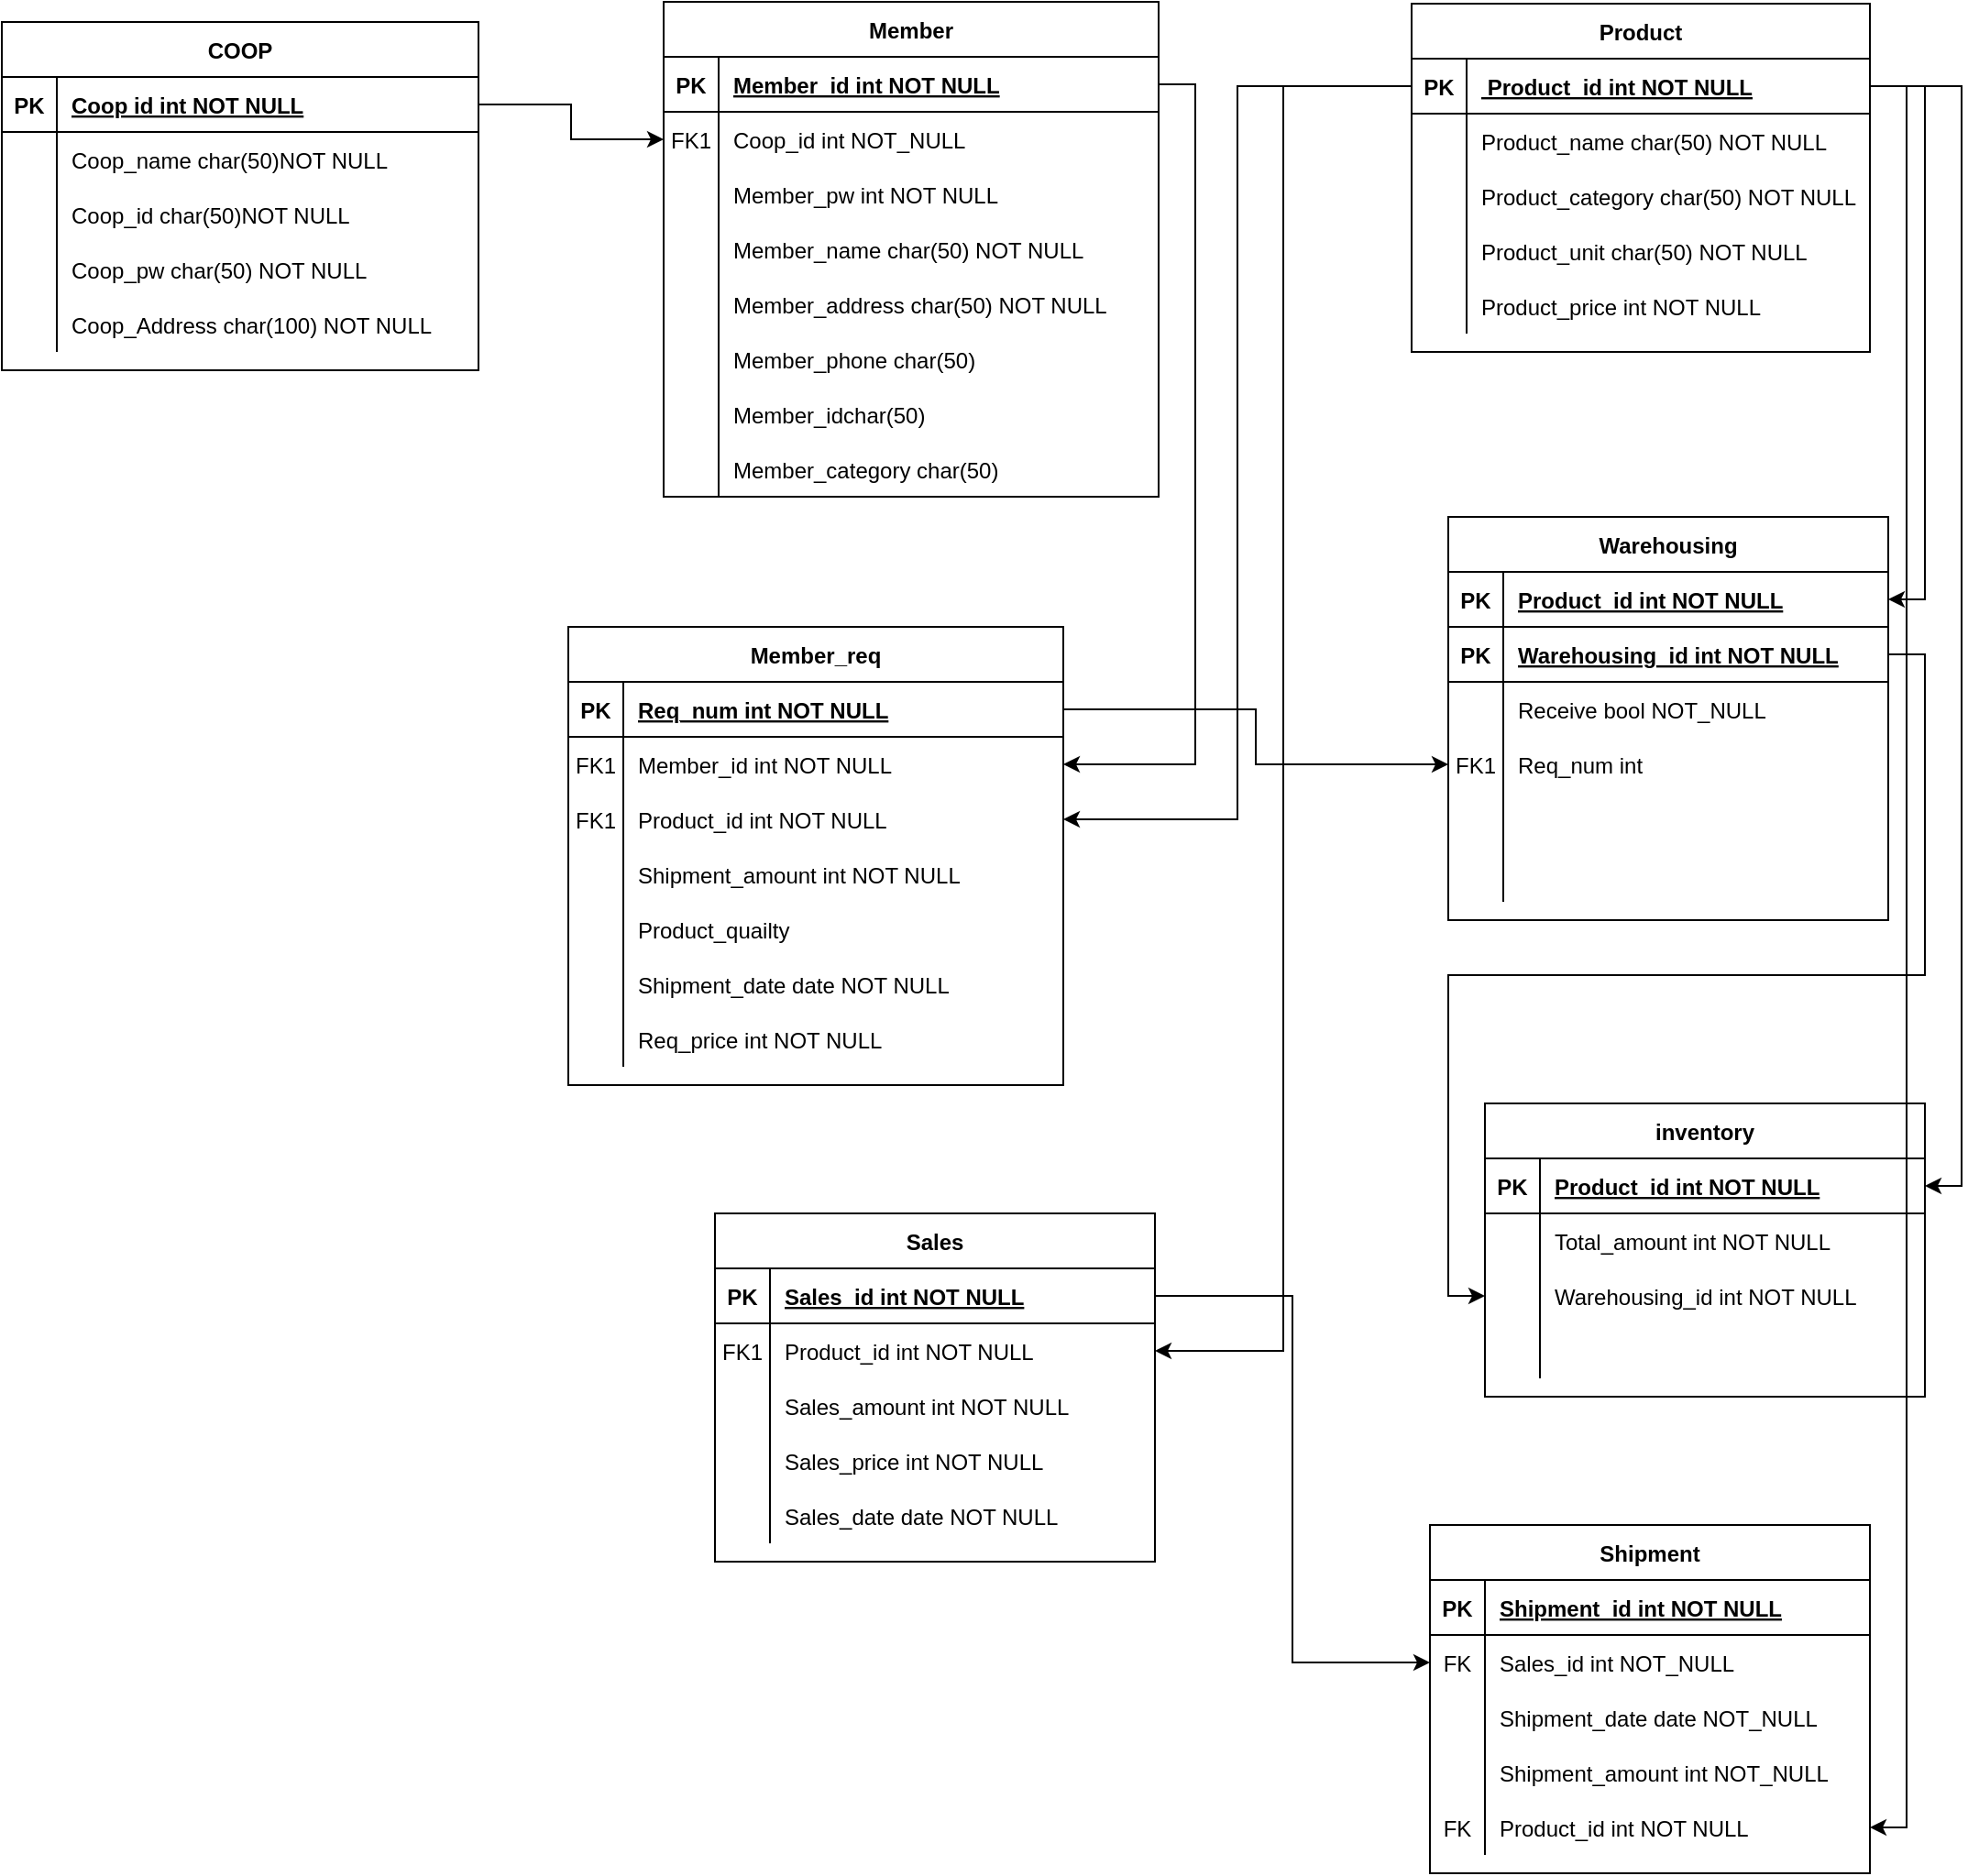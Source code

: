 <mxfile version="20.3.0" type="device"><diagram id="R2lEEEUBdFMjLlhIrx00" name="Page-1"><mxGraphModel dx="1421" dy="865" grid="1" gridSize="10" guides="1" tooltips="1" connect="1" arrows="1" fold="1" page="1" pageScale="1" pageWidth="850" pageHeight="1100" math="0" shadow="0" extFonts="Permanent Marker^https://fonts.googleapis.com/css?family=Permanent+Marker"><root><mxCell id="0"/><mxCell id="1" parent="0"/><mxCell id="HVKT2a--GpugZ_XZdAyl-28" value="COOP" style="shape=table;startSize=30;container=1;collapsible=1;childLayout=tableLayout;fixedRows=1;rowLines=0;fontStyle=1;align=center;resizeLast=1;" parent="1" vertex="1"><mxGeometry x="91" y="30" width="260" height="190" as="geometry"/></mxCell><mxCell id="HVKT2a--GpugZ_XZdAyl-29" value="" style="shape=tableRow;horizontal=0;startSize=0;swimlaneHead=0;swimlaneBody=0;fillColor=none;collapsible=0;dropTarget=0;points=[[0,0.5],[1,0.5]];portConstraint=eastwest;top=0;left=0;right=0;bottom=1;" parent="HVKT2a--GpugZ_XZdAyl-28" vertex="1"><mxGeometry y="30" width="260" height="30" as="geometry"/></mxCell><mxCell id="HVKT2a--GpugZ_XZdAyl-30" value="PK" style="shape=partialRectangle;connectable=0;fillColor=none;top=0;left=0;bottom=0;right=0;fontStyle=1;overflow=hidden;" parent="HVKT2a--GpugZ_XZdAyl-29" vertex="1"><mxGeometry width="30" height="30" as="geometry"><mxRectangle width="30" height="30" as="alternateBounds"/></mxGeometry></mxCell><mxCell id="HVKT2a--GpugZ_XZdAyl-31" value="Coop id int NOT NULL" style="shape=partialRectangle;connectable=0;fillColor=none;top=0;left=0;bottom=0;right=0;align=left;spacingLeft=6;fontStyle=5;overflow=hidden;" parent="HVKT2a--GpugZ_XZdAyl-29" vertex="1"><mxGeometry x="30" width="230" height="30" as="geometry"><mxRectangle width="230" height="30" as="alternateBounds"/></mxGeometry></mxCell><mxCell id="HVKT2a--GpugZ_XZdAyl-32" value="" style="shape=tableRow;horizontal=0;startSize=0;swimlaneHead=0;swimlaneBody=0;fillColor=none;collapsible=0;dropTarget=0;points=[[0,0.5],[1,0.5]];portConstraint=eastwest;top=0;left=0;right=0;bottom=0;" parent="HVKT2a--GpugZ_XZdAyl-28" vertex="1"><mxGeometry y="60" width="260" height="30" as="geometry"/></mxCell><mxCell id="HVKT2a--GpugZ_XZdAyl-33" value="" style="shape=partialRectangle;connectable=0;fillColor=none;top=0;left=0;bottom=0;right=0;editable=1;overflow=hidden;" parent="HVKT2a--GpugZ_XZdAyl-32" vertex="1"><mxGeometry width="30" height="30" as="geometry"><mxRectangle width="30" height="30" as="alternateBounds"/></mxGeometry></mxCell><mxCell id="HVKT2a--GpugZ_XZdAyl-34" value="Coop_name char(50)NOT NULL" style="shape=partialRectangle;connectable=0;fillColor=none;top=0;left=0;bottom=0;right=0;align=left;spacingLeft=6;overflow=hidden;" parent="HVKT2a--GpugZ_XZdAyl-32" vertex="1"><mxGeometry x="30" width="230" height="30" as="geometry"><mxRectangle width="230" height="30" as="alternateBounds"/></mxGeometry></mxCell><mxCell id="Pwv_jOhT5lVCDcxsPLeH-71" value="" style="shape=tableRow;horizontal=0;startSize=0;swimlaneHead=0;swimlaneBody=0;fillColor=none;collapsible=0;dropTarget=0;points=[[0,0.5],[1,0.5]];portConstraint=eastwest;top=0;left=0;right=0;bottom=0;" parent="HVKT2a--GpugZ_XZdAyl-28" vertex="1"><mxGeometry y="90" width="260" height="30" as="geometry"/></mxCell><mxCell id="Pwv_jOhT5lVCDcxsPLeH-72" value="    " style="shape=partialRectangle;connectable=0;fillColor=none;top=0;left=0;bottom=0;right=0;editable=1;overflow=hidden;" parent="Pwv_jOhT5lVCDcxsPLeH-71" vertex="1"><mxGeometry width="30" height="30" as="geometry"><mxRectangle width="30" height="30" as="alternateBounds"/></mxGeometry></mxCell><mxCell id="Pwv_jOhT5lVCDcxsPLeH-73" value="Coop_id char(50)NOT NULL" style="shape=partialRectangle;connectable=0;fillColor=none;top=0;left=0;bottom=0;right=0;align=left;spacingLeft=6;overflow=hidden;" parent="Pwv_jOhT5lVCDcxsPLeH-71" vertex="1"><mxGeometry x="30" width="230" height="30" as="geometry"><mxRectangle width="230" height="30" as="alternateBounds"/></mxGeometry></mxCell><mxCell id="Pwv_jOhT5lVCDcxsPLeH-68" value="" style="shape=tableRow;horizontal=0;startSize=0;swimlaneHead=0;swimlaneBody=0;fillColor=none;collapsible=0;dropTarget=0;points=[[0,0.5],[1,0.5]];portConstraint=eastwest;top=0;left=0;right=0;bottom=0;" parent="HVKT2a--GpugZ_XZdAyl-28" vertex="1"><mxGeometry y="120" width="260" height="30" as="geometry"/></mxCell><mxCell id="Pwv_jOhT5lVCDcxsPLeH-69" value="" style="shape=partialRectangle;connectable=0;fillColor=none;top=0;left=0;bottom=0;right=0;editable=1;overflow=hidden;" parent="Pwv_jOhT5lVCDcxsPLeH-68" vertex="1"><mxGeometry width="30" height="30" as="geometry"><mxRectangle width="30" height="30" as="alternateBounds"/></mxGeometry></mxCell><mxCell id="Pwv_jOhT5lVCDcxsPLeH-70" value="Coop_pw char(50) NOT NULL" style="shape=partialRectangle;connectable=0;fillColor=none;top=0;left=0;bottom=0;right=0;align=left;spacingLeft=6;overflow=hidden;" parent="Pwv_jOhT5lVCDcxsPLeH-68" vertex="1"><mxGeometry x="30" width="230" height="30" as="geometry"><mxRectangle width="230" height="30" as="alternateBounds"/></mxGeometry></mxCell><mxCell id="Pwv_jOhT5lVCDcxsPLeH-65" value="" style="shape=tableRow;horizontal=0;startSize=0;swimlaneHead=0;swimlaneBody=0;fillColor=none;collapsible=0;dropTarget=0;points=[[0,0.5],[1,0.5]];portConstraint=eastwest;top=0;left=0;right=0;bottom=0;" parent="HVKT2a--GpugZ_XZdAyl-28" vertex="1"><mxGeometry y="150" width="260" height="30" as="geometry"/></mxCell><mxCell id="Pwv_jOhT5lVCDcxsPLeH-66" value="" style="shape=partialRectangle;connectable=0;fillColor=none;top=0;left=0;bottom=0;right=0;editable=1;overflow=hidden;" parent="Pwv_jOhT5lVCDcxsPLeH-65" vertex="1"><mxGeometry width="30" height="30" as="geometry"><mxRectangle width="30" height="30" as="alternateBounds"/></mxGeometry></mxCell><mxCell id="Pwv_jOhT5lVCDcxsPLeH-67" value="Coop_Address char(100) NOT NULL" style="shape=partialRectangle;connectable=0;fillColor=none;top=0;left=0;bottom=0;right=0;align=left;spacingLeft=6;overflow=hidden;" parent="Pwv_jOhT5lVCDcxsPLeH-65" vertex="1"><mxGeometry x="30" width="230" height="30" as="geometry"><mxRectangle width="230" height="30" as="alternateBounds"/></mxGeometry></mxCell><mxCell id="HVKT2a--GpugZ_XZdAyl-91" value="Member" style="shape=table;startSize=30;container=1;collapsible=1;childLayout=tableLayout;fixedRows=1;rowLines=0;fontStyle=1;align=center;resizeLast=1;" parent="1" vertex="1"><mxGeometry x="452" y="19" width="270" height="270" as="geometry"/></mxCell><mxCell id="HVKT2a--GpugZ_XZdAyl-92" value="" style="shape=tableRow;horizontal=0;startSize=0;swimlaneHead=0;swimlaneBody=0;fillColor=none;collapsible=0;dropTarget=0;points=[[0,0.5],[1,0.5]];portConstraint=eastwest;top=0;left=0;right=0;bottom=1;" parent="HVKT2a--GpugZ_XZdAyl-91" vertex="1"><mxGeometry y="30" width="270" height="30" as="geometry"/></mxCell><mxCell id="HVKT2a--GpugZ_XZdAyl-93" value="PK" style="shape=partialRectangle;connectable=0;fillColor=none;top=0;left=0;bottom=0;right=0;fontStyle=1;overflow=hidden;" parent="HVKT2a--GpugZ_XZdAyl-92" vertex="1"><mxGeometry width="30" height="30" as="geometry"><mxRectangle width="30" height="30" as="alternateBounds"/></mxGeometry></mxCell><mxCell id="HVKT2a--GpugZ_XZdAyl-94" value="Member_id int NOT NULL" style="shape=partialRectangle;connectable=0;fillColor=none;top=0;left=0;bottom=0;right=0;align=left;spacingLeft=6;fontStyle=5;overflow=hidden;" parent="HVKT2a--GpugZ_XZdAyl-92" vertex="1"><mxGeometry x="30" width="240" height="30" as="geometry"><mxRectangle width="240" height="30" as="alternateBounds"/></mxGeometry></mxCell><mxCell id="HVKT2a--GpugZ_XZdAyl-95" value="" style="shape=tableRow;horizontal=0;startSize=0;swimlaneHead=0;swimlaneBody=0;fillColor=none;collapsible=0;dropTarget=0;points=[[0,0.5],[1,0.5]];portConstraint=eastwest;top=0;left=0;right=0;bottom=0;" parent="HVKT2a--GpugZ_XZdAyl-91" vertex="1"><mxGeometry y="60" width="270" height="30" as="geometry"/></mxCell><mxCell id="HVKT2a--GpugZ_XZdAyl-96" value="FK1" style="shape=partialRectangle;connectable=0;fillColor=none;top=0;left=0;bottom=0;right=0;editable=1;overflow=hidden;" parent="HVKT2a--GpugZ_XZdAyl-95" vertex="1"><mxGeometry width="30" height="30" as="geometry"><mxRectangle width="30" height="30" as="alternateBounds"/></mxGeometry></mxCell><mxCell id="HVKT2a--GpugZ_XZdAyl-97" value="Coop_id int NOT_NULL" style="shape=partialRectangle;connectable=0;fillColor=none;top=0;left=0;bottom=0;right=0;align=left;spacingLeft=6;overflow=hidden;" parent="HVKT2a--GpugZ_XZdAyl-95" vertex="1"><mxGeometry x="30" width="240" height="30" as="geometry"><mxRectangle width="240" height="30" as="alternateBounds"/></mxGeometry></mxCell><mxCell id="HVKT2a--GpugZ_XZdAyl-98" value="" style="shape=tableRow;horizontal=0;startSize=0;swimlaneHead=0;swimlaneBody=0;fillColor=none;collapsible=0;dropTarget=0;points=[[0,0.5],[1,0.5]];portConstraint=eastwest;top=0;left=0;right=0;bottom=0;" parent="HVKT2a--GpugZ_XZdAyl-91" vertex="1"><mxGeometry y="90" width="270" height="30" as="geometry"/></mxCell><mxCell id="HVKT2a--GpugZ_XZdAyl-99" value="" style="shape=partialRectangle;connectable=0;fillColor=none;top=0;left=0;bottom=0;right=0;editable=1;overflow=hidden;" parent="HVKT2a--GpugZ_XZdAyl-98" vertex="1"><mxGeometry width="30" height="30" as="geometry"><mxRectangle width="30" height="30" as="alternateBounds"/></mxGeometry></mxCell><mxCell id="HVKT2a--GpugZ_XZdAyl-100" value="Member_pw int NOT NULL" style="shape=partialRectangle;connectable=0;fillColor=none;top=0;left=0;bottom=0;right=0;align=left;spacingLeft=6;overflow=hidden;" parent="HVKT2a--GpugZ_XZdAyl-98" vertex="1"><mxGeometry x="30" width="240" height="30" as="geometry"><mxRectangle width="240" height="30" as="alternateBounds"/></mxGeometry></mxCell><mxCell id="HVKT2a--GpugZ_XZdAyl-101" value="" style="shape=tableRow;horizontal=0;startSize=0;swimlaneHead=0;swimlaneBody=0;fillColor=none;collapsible=0;dropTarget=0;points=[[0,0.5],[1,0.5]];portConstraint=eastwest;top=0;left=0;right=0;bottom=0;" parent="HVKT2a--GpugZ_XZdAyl-91" vertex="1"><mxGeometry y="120" width="270" height="30" as="geometry"/></mxCell><mxCell id="HVKT2a--GpugZ_XZdAyl-102" value="" style="shape=partialRectangle;connectable=0;fillColor=none;top=0;left=0;bottom=0;right=0;editable=1;overflow=hidden;" parent="HVKT2a--GpugZ_XZdAyl-101" vertex="1"><mxGeometry width="30" height="30" as="geometry"><mxRectangle width="30" height="30" as="alternateBounds"/></mxGeometry></mxCell><mxCell id="HVKT2a--GpugZ_XZdAyl-103" value="Member_name char(50) NOT NULL" style="shape=partialRectangle;connectable=0;fillColor=none;top=0;left=0;bottom=0;right=0;align=left;spacingLeft=6;overflow=hidden;" parent="HVKT2a--GpugZ_XZdAyl-101" vertex="1"><mxGeometry x="30" width="240" height="30" as="geometry"><mxRectangle width="240" height="30" as="alternateBounds"/></mxGeometry></mxCell><mxCell id="vwt5dpVAM3DhuRamdAih-31" value="" style="shape=tableRow;horizontal=0;startSize=0;swimlaneHead=0;swimlaneBody=0;fillColor=none;collapsible=0;dropTarget=0;points=[[0,0.5],[1,0.5]];portConstraint=eastwest;top=0;left=0;right=0;bottom=0;" parent="HVKT2a--GpugZ_XZdAyl-91" vertex="1"><mxGeometry y="150" width="270" height="30" as="geometry"/></mxCell><mxCell id="vwt5dpVAM3DhuRamdAih-32" value="" style="shape=partialRectangle;connectable=0;fillColor=none;top=0;left=0;bottom=0;right=0;editable=1;overflow=hidden;" parent="vwt5dpVAM3DhuRamdAih-31" vertex="1"><mxGeometry width="30" height="30" as="geometry"><mxRectangle width="30" height="30" as="alternateBounds"/></mxGeometry></mxCell><mxCell id="vwt5dpVAM3DhuRamdAih-33" value="Member_address char(50) NOT NULL" style="shape=partialRectangle;connectable=0;fillColor=none;top=0;left=0;bottom=0;right=0;align=left;spacingLeft=6;overflow=hidden;" parent="vwt5dpVAM3DhuRamdAih-31" vertex="1"><mxGeometry x="30" width="240" height="30" as="geometry"><mxRectangle width="240" height="30" as="alternateBounds"/></mxGeometry></mxCell><mxCell id="vwt5dpVAM3DhuRamdAih-34" value="" style="shape=tableRow;horizontal=0;startSize=0;swimlaneHead=0;swimlaneBody=0;fillColor=none;collapsible=0;dropTarget=0;points=[[0,0.5],[1,0.5]];portConstraint=eastwest;top=0;left=0;right=0;bottom=0;" parent="HVKT2a--GpugZ_XZdAyl-91" vertex="1"><mxGeometry y="180" width="270" height="30" as="geometry"/></mxCell><mxCell id="vwt5dpVAM3DhuRamdAih-35" value="" style="shape=partialRectangle;connectable=0;fillColor=none;top=0;left=0;bottom=0;right=0;editable=1;overflow=hidden;" parent="vwt5dpVAM3DhuRamdAih-34" vertex="1"><mxGeometry width="30" height="30" as="geometry"><mxRectangle width="30" height="30" as="alternateBounds"/></mxGeometry></mxCell><mxCell id="vwt5dpVAM3DhuRamdAih-36" value="Member_phone char(50)" style="shape=partialRectangle;connectable=0;fillColor=none;top=0;left=0;bottom=0;right=0;align=left;spacingLeft=6;overflow=hidden;" parent="vwt5dpVAM3DhuRamdAih-34" vertex="1"><mxGeometry x="30" width="240" height="30" as="geometry"><mxRectangle width="240" height="30" as="alternateBounds"/></mxGeometry></mxCell><mxCell id="w39iuDlcrgNnQa7uuI0I-2" value="" style="shape=tableRow;horizontal=0;startSize=0;swimlaneHead=0;swimlaneBody=0;fillColor=none;collapsible=0;dropTarget=0;points=[[0,0.5],[1,0.5]];portConstraint=eastwest;top=0;left=0;right=0;bottom=0;" parent="HVKT2a--GpugZ_XZdAyl-91" vertex="1"><mxGeometry y="210" width="270" height="30" as="geometry"/></mxCell><mxCell id="w39iuDlcrgNnQa7uuI0I-3" value="" style="shape=partialRectangle;connectable=0;fillColor=none;top=0;left=0;bottom=0;right=0;editable=1;overflow=hidden;" parent="w39iuDlcrgNnQa7uuI0I-2" vertex="1"><mxGeometry width="30" height="30" as="geometry"><mxRectangle width="30" height="30" as="alternateBounds"/></mxGeometry></mxCell><mxCell id="w39iuDlcrgNnQa7uuI0I-4" value="Member_idchar(50)" style="shape=partialRectangle;connectable=0;fillColor=none;top=0;left=0;bottom=0;right=0;align=left;spacingLeft=6;overflow=hidden;" parent="w39iuDlcrgNnQa7uuI0I-2" vertex="1"><mxGeometry x="30" width="240" height="30" as="geometry"><mxRectangle width="240" height="30" as="alternateBounds"/></mxGeometry></mxCell><mxCell id="w39iuDlcrgNnQa7uuI0I-12" value="" style="shape=tableRow;horizontal=0;startSize=0;swimlaneHead=0;swimlaneBody=0;fillColor=none;collapsible=0;dropTarget=0;points=[[0,0.5],[1,0.5]];portConstraint=eastwest;top=0;left=0;right=0;bottom=0;" parent="HVKT2a--GpugZ_XZdAyl-91" vertex="1"><mxGeometry y="240" width="270" height="30" as="geometry"/></mxCell><mxCell id="w39iuDlcrgNnQa7uuI0I-13" value="" style="shape=partialRectangle;connectable=0;fillColor=none;top=0;left=0;bottom=0;right=0;editable=1;overflow=hidden;" parent="w39iuDlcrgNnQa7uuI0I-12" vertex="1"><mxGeometry width="30" height="30" as="geometry"><mxRectangle width="30" height="30" as="alternateBounds"/></mxGeometry></mxCell><mxCell id="w39iuDlcrgNnQa7uuI0I-14" value="Member_category char(50)" style="shape=partialRectangle;connectable=0;fillColor=none;top=0;left=0;bottom=0;right=0;align=left;spacingLeft=6;overflow=hidden;" parent="w39iuDlcrgNnQa7uuI0I-12" vertex="1"><mxGeometry x="30" width="240" height="30" as="geometry"><mxRectangle width="240" height="30" as="alternateBounds"/></mxGeometry></mxCell><mxCell id="HVKT2a--GpugZ_XZdAyl-109" value="Warehousing" style="shape=table;startSize=30;container=1;collapsible=1;childLayout=tableLayout;fixedRows=1;rowLines=0;fontStyle=1;align=center;resizeLast=1;" parent="1" vertex="1"><mxGeometry x="880" y="300" width="240" height="220" as="geometry"/></mxCell><mxCell id="F9XSYIiLaxOhCesqypdL-22" value="" style="shape=tableRow;horizontal=0;startSize=0;swimlaneHead=0;swimlaneBody=0;fillColor=none;collapsible=0;dropTarget=0;points=[[0,0.5],[1,0.5]];portConstraint=eastwest;top=0;left=0;right=0;bottom=1;" parent="HVKT2a--GpugZ_XZdAyl-109" vertex="1"><mxGeometry y="30" width="240" height="30" as="geometry"/></mxCell><mxCell id="F9XSYIiLaxOhCesqypdL-23" value="PK" style="shape=partialRectangle;connectable=0;fillColor=none;top=0;left=0;bottom=0;right=0;fontStyle=1;overflow=hidden;" parent="F9XSYIiLaxOhCesqypdL-22" vertex="1"><mxGeometry width="30" height="30" as="geometry"><mxRectangle width="30" height="30" as="alternateBounds"/></mxGeometry></mxCell><mxCell id="F9XSYIiLaxOhCesqypdL-24" value="Product_id int NOT NULL" style="shape=partialRectangle;connectable=0;fillColor=none;top=0;left=0;bottom=0;right=0;align=left;spacingLeft=6;fontStyle=5;overflow=hidden;" parent="F9XSYIiLaxOhCesqypdL-22" vertex="1"><mxGeometry x="30" width="210" height="30" as="geometry"><mxRectangle width="210" height="30" as="alternateBounds"/></mxGeometry></mxCell><mxCell id="HVKT2a--GpugZ_XZdAyl-110" value="" style="shape=tableRow;horizontal=0;startSize=0;swimlaneHead=0;swimlaneBody=0;fillColor=none;collapsible=0;dropTarget=0;points=[[0,0.5],[1,0.5]];portConstraint=eastwest;top=0;left=0;right=0;bottom=1;" parent="HVKT2a--GpugZ_XZdAyl-109" vertex="1"><mxGeometry y="60" width="240" height="30" as="geometry"/></mxCell><mxCell id="HVKT2a--GpugZ_XZdAyl-111" value="PK" style="shape=partialRectangle;connectable=0;fillColor=none;top=0;left=0;bottom=0;right=0;fontStyle=1;overflow=hidden;" parent="HVKT2a--GpugZ_XZdAyl-110" vertex="1"><mxGeometry width="30" height="30" as="geometry"><mxRectangle width="30" height="30" as="alternateBounds"/></mxGeometry></mxCell><mxCell id="HVKT2a--GpugZ_XZdAyl-112" value="Warehousing_id int NOT NULL" style="shape=partialRectangle;connectable=0;fillColor=none;top=0;left=0;bottom=0;right=0;align=left;spacingLeft=6;fontStyle=5;overflow=hidden;" parent="HVKT2a--GpugZ_XZdAyl-110" vertex="1"><mxGeometry x="30" width="210" height="30" as="geometry"><mxRectangle width="210" height="30" as="alternateBounds"/></mxGeometry></mxCell><mxCell id="HVKT2a--GpugZ_XZdAyl-116" value="" style="shape=tableRow;horizontal=0;startSize=0;swimlaneHead=0;swimlaneBody=0;fillColor=none;collapsible=0;dropTarget=0;points=[[0,0.5],[1,0.5]];portConstraint=eastwest;top=0;left=0;right=0;bottom=0;" parent="HVKT2a--GpugZ_XZdAyl-109" vertex="1"><mxGeometry y="90" width="240" height="30" as="geometry"/></mxCell><mxCell id="HVKT2a--GpugZ_XZdAyl-117" value="" style="shape=partialRectangle;connectable=0;fillColor=none;top=0;left=0;bottom=0;right=0;editable=1;overflow=hidden;" parent="HVKT2a--GpugZ_XZdAyl-116" vertex="1"><mxGeometry width="30" height="30" as="geometry"><mxRectangle width="30" height="30" as="alternateBounds"/></mxGeometry></mxCell><mxCell id="HVKT2a--GpugZ_XZdAyl-118" value="Receive bool NOT_NULL" style="shape=partialRectangle;connectable=0;fillColor=none;top=0;left=0;bottom=0;right=0;align=left;spacingLeft=6;overflow=hidden;" parent="HVKT2a--GpugZ_XZdAyl-116" vertex="1"><mxGeometry x="30" width="210" height="30" as="geometry"><mxRectangle width="210" height="30" as="alternateBounds"/></mxGeometry></mxCell><mxCell id="HVKT2a--GpugZ_XZdAyl-141" value="" style="shape=tableRow;horizontal=0;startSize=0;swimlaneHead=0;swimlaneBody=0;fillColor=none;collapsible=0;dropTarget=0;points=[[0,0.5],[1,0.5]];portConstraint=eastwest;top=0;left=0;right=0;bottom=0;" parent="HVKT2a--GpugZ_XZdAyl-109" vertex="1"><mxGeometry y="120" width="240" height="30" as="geometry"/></mxCell><mxCell id="HVKT2a--GpugZ_XZdAyl-142" value="FK1" style="shape=partialRectangle;connectable=0;fillColor=none;top=0;left=0;bottom=0;right=0;editable=1;overflow=hidden;" parent="HVKT2a--GpugZ_XZdAyl-141" vertex="1"><mxGeometry width="30" height="30" as="geometry"><mxRectangle width="30" height="30" as="alternateBounds"/></mxGeometry></mxCell><mxCell id="HVKT2a--GpugZ_XZdAyl-143" value="Req_num int" style="shape=partialRectangle;connectable=0;fillColor=none;top=0;left=0;bottom=0;right=0;align=left;spacingLeft=6;overflow=hidden;" parent="HVKT2a--GpugZ_XZdAyl-141" vertex="1"><mxGeometry x="30" width="210" height="30" as="geometry"><mxRectangle width="210" height="30" as="alternateBounds"/></mxGeometry></mxCell><mxCell id="vwt5dpVAM3DhuRamdAih-3" value="" style="shape=tableRow;horizontal=0;startSize=0;swimlaneHead=0;swimlaneBody=0;fillColor=none;collapsible=0;dropTarget=0;points=[[0,0.5],[1,0.5]];portConstraint=eastwest;top=0;left=0;right=0;bottom=0;" parent="HVKT2a--GpugZ_XZdAyl-109" vertex="1"><mxGeometry y="150" width="240" height="30" as="geometry"/></mxCell><mxCell id="vwt5dpVAM3DhuRamdAih-4" value="" style="shape=partialRectangle;connectable=0;fillColor=none;top=0;left=0;bottom=0;right=0;editable=1;overflow=hidden;" parent="vwt5dpVAM3DhuRamdAih-3" vertex="1"><mxGeometry width="30" height="30" as="geometry"><mxRectangle width="30" height="30" as="alternateBounds"/></mxGeometry></mxCell><mxCell id="vwt5dpVAM3DhuRamdAih-5" value="" style="shape=partialRectangle;connectable=0;fillColor=none;top=0;left=0;bottom=0;right=0;align=left;spacingLeft=6;overflow=hidden;" parent="vwt5dpVAM3DhuRamdAih-3" vertex="1"><mxGeometry x="30" width="210" height="30" as="geometry"><mxRectangle width="210" height="30" as="alternateBounds"/></mxGeometry></mxCell><mxCell id="vwt5dpVAM3DhuRamdAih-6" value="" style="shape=tableRow;horizontal=0;startSize=0;swimlaneHead=0;swimlaneBody=0;fillColor=none;collapsible=0;dropTarget=0;points=[[0,0.5],[1,0.5]];portConstraint=eastwest;top=0;left=0;right=0;bottom=0;" parent="HVKT2a--GpugZ_XZdAyl-109" vertex="1"><mxGeometry y="180" width="240" height="30" as="geometry"/></mxCell><mxCell id="vwt5dpVAM3DhuRamdAih-7" value="" style="shape=partialRectangle;connectable=0;fillColor=none;top=0;left=0;bottom=0;right=0;editable=1;overflow=hidden;" parent="vwt5dpVAM3DhuRamdAih-6" vertex="1"><mxGeometry width="30" height="30" as="geometry"><mxRectangle width="30" height="30" as="alternateBounds"/></mxGeometry></mxCell><mxCell id="vwt5dpVAM3DhuRamdAih-8" value="" style="shape=partialRectangle;connectable=0;fillColor=none;top=0;left=0;bottom=0;right=0;align=left;spacingLeft=6;overflow=hidden;" parent="vwt5dpVAM3DhuRamdAih-6" vertex="1"><mxGeometry x="30" width="210" height="30" as="geometry"><mxRectangle width="210" height="30" as="alternateBounds"/></mxGeometry></mxCell><mxCell id="Pwv_jOhT5lVCDcxsPLeH-1" value="Product" style="shape=table;startSize=30;container=1;collapsible=1;childLayout=tableLayout;fixedRows=1;rowLines=0;fontStyle=1;align=center;resizeLast=1;" parent="1" vertex="1"><mxGeometry x="860" y="20" width="250" height="190" as="geometry"><mxRectangle x="820" y="20" width="70" height="30" as="alternateBounds"/></mxGeometry></mxCell><mxCell id="Pwv_jOhT5lVCDcxsPLeH-2" value="" style="shape=tableRow;horizontal=0;startSize=0;swimlaneHead=0;swimlaneBody=0;fillColor=none;collapsible=0;dropTarget=0;points=[[0,0.5],[1,0.5]];portConstraint=eastwest;top=0;left=0;right=0;bottom=1;" parent="Pwv_jOhT5lVCDcxsPLeH-1" vertex="1"><mxGeometry y="30" width="250" height="30" as="geometry"/></mxCell><mxCell id="Pwv_jOhT5lVCDcxsPLeH-3" value="PK" style="shape=partialRectangle;connectable=0;fillColor=none;top=0;left=0;bottom=0;right=0;fontStyle=1;overflow=hidden;" parent="Pwv_jOhT5lVCDcxsPLeH-2" vertex="1"><mxGeometry width="30" height="30" as="geometry"><mxRectangle width="30" height="30" as="alternateBounds"/></mxGeometry></mxCell><mxCell id="Pwv_jOhT5lVCDcxsPLeH-4" value=" Product_id int NOT NULL" style="shape=partialRectangle;connectable=0;fillColor=none;top=0;left=0;bottom=0;right=0;align=left;spacingLeft=6;fontStyle=5;overflow=hidden;" parent="Pwv_jOhT5lVCDcxsPLeH-2" vertex="1"><mxGeometry x="30" width="220" height="30" as="geometry"><mxRectangle width="220" height="30" as="alternateBounds"/></mxGeometry></mxCell><mxCell id="Pwv_jOhT5lVCDcxsPLeH-5" value="" style="shape=tableRow;horizontal=0;startSize=0;swimlaneHead=0;swimlaneBody=0;fillColor=none;collapsible=0;dropTarget=0;points=[[0,0.5],[1,0.5]];portConstraint=eastwest;top=0;left=0;right=0;bottom=0;" parent="Pwv_jOhT5lVCDcxsPLeH-1" vertex="1"><mxGeometry y="60" width="250" height="30" as="geometry"/></mxCell><mxCell id="Pwv_jOhT5lVCDcxsPLeH-6" value="" style="shape=partialRectangle;connectable=0;fillColor=none;top=0;left=0;bottom=0;right=0;editable=1;overflow=hidden;" parent="Pwv_jOhT5lVCDcxsPLeH-5" vertex="1"><mxGeometry width="30" height="30" as="geometry"><mxRectangle width="30" height="30" as="alternateBounds"/></mxGeometry></mxCell><mxCell id="Pwv_jOhT5lVCDcxsPLeH-7" value="Product_name char(50) NOT NULL" style="shape=partialRectangle;connectable=0;fillColor=none;top=0;left=0;bottom=0;right=0;align=left;spacingLeft=6;overflow=hidden;" parent="Pwv_jOhT5lVCDcxsPLeH-5" vertex="1"><mxGeometry x="30" width="220" height="30" as="geometry"><mxRectangle width="220" height="30" as="alternateBounds"/></mxGeometry></mxCell><mxCell id="Pwv_jOhT5lVCDcxsPLeH-8" value="" style="shape=tableRow;horizontal=0;startSize=0;swimlaneHead=0;swimlaneBody=0;fillColor=none;collapsible=0;dropTarget=0;points=[[0,0.5],[1,0.5]];portConstraint=eastwest;top=0;left=0;right=0;bottom=0;" parent="Pwv_jOhT5lVCDcxsPLeH-1" vertex="1"><mxGeometry y="90" width="250" height="30" as="geometry"/></mxCell><mxCell id="Pwv_jOhT5lVCDcxsPLeH-9" value="" style="shape=partialRectangle;connectable=0;fillColor=none;top=0;left=0;bottom=0;right=0;editable=1;overflow=hidden;" parent="Pwv_jOhT5lVCDcxsPLeH-8" vertex="1"><mxGeometry width="30" height="30" as="geometry"><mxRectangle width="30" height="30" as="alternateBounds"/></mxGeometry></mxCell><mxCell id="Pwv_jOhT5lVCDcxsPLeH-10" value="Product_category char(50) NOT NULL" style="shape=partialRectangle;connectable=0;fillColor=none;top=0;left=0;bottom=0;right=0;align=left;spacingLeft=6;overflow=hidden;" parent="Pwv_jOhT5lVCDcxsPLeH-8" vertex="1"><mxGeometry x="30" width="220" height="30" as="geometry"><mxRectangle width="220" height="30" as="alternateBounds"/></mxGeometry></mxCell><mxCell id="Pwv_jOhT5lVCDcxsPLeH-11" value="" style="shape=tableRow;horizontal=0;startSize=0;swimlaneHead=0;swimlaneBody=0;fillColor=none;collapsible=0;dropTarget=0;points=[[0,0.5],[1,0.5]];portConstraint=eastwest;top=0;left=0;right=0;bottom=0;" parent="Pwv_jOhT5lVCDcxsPLeH-1" vertex="1"><mxGeometry y="120" width="250" height="30" as="geometry"/></mxCell><mxCell id="Pwv_jOhT5lVCDcxsPLeH-12" value="" style="shape=partialRectangle;connectable=0;fillColor=none;top=0;left=0;bottom=0;right=0;editable=1;overflow=hidden;" parent="Pwv_jOhT5lVCDcxsPLeH-11" vertex="1"><mxGeometry width="30" height="30" as="geometry"><mxRectangle width="30" height="30" as="alternateBounds"/></mxGeometry></mxCell><mxCell id="Pwv_jOhT5lVCDcxsPLeH-13" value="Product_unit char(50) NOT NULL" style="shape=partialRectangle;connectable=0;fillColor=none;top=0;left=0;bottom=0;right=0;align=left;spacingLeft=6;overflow=hidden;" parent="Pwv_jOhT5lVCDcxsPLeH-11" vertex="1"><mxGeometry x="30" width="220" height="30" as="geometry"><mxRectangle width="220" height="30" as="alternateBounds"/></mxGeometry></mxCell><mxCell id="vwt5dpVAM3DhuRamdAih-111" value="" style="shape=tableRow;horizontal=0;startSize=0;swimlaneHead=0;swimlaneBody=0;fillColor=none;collapsible=0;dropTarget=0;points=[[0,0.5],[1,0.5]];portConstraint=eastwest;top=0;left=0;right=0;bottom=0;" parent="Pwv_jOhT5lVCDcxsPLeH-1" vertex="1"><mxGeometry y="150" width="250" height="30" as="geometry"/></mxCell><mxCell id="vwt5dpVAM3DhuRamdAih-112" value="" style="shape=partialRectangle;connectable=0;fillColor=none;top=0;left=0;bottom=0;right=0;editable=1;overflow=hidden;" parent="vwt5dpVAM3DhuRamdAih-111" vertex="1"><mxGeometry width="30" height="30" as="geometry"><mxRectangle width="30" height="30" as="alternateBounds"/></mxGeometry></mxCell><mxCell id="vwt5dpVAM3DhuRamdAih-113" value="Product_price int NOT NULL" style="shape=partialRectangle;connectable=0;fillColor=none;top=0;left=0;bottom=0;right=0;align=left;spacingLeft=6;overflow=hidden;" parent="vwt5dpVAM3DhuRamdAih-111" vertex="1"><mxGeometry x="30" width="220" height="30" as="geometry"><mxRectangle width="220" height="30" as="alternateBounds"/></mxGeometry></mxCell><mxCell id="Pwv_jOhT5lVCDcxsPLeH-21" value="Sales" style="shape=table;startSize=30;container=1;collapsible=1;childLayout=tableLayout;fixedRows=1;rowLines=0;fontStyle=1;align=center;resizeLast=1;" parent="1" vertex="1"><mxGeometry x="480" y="680" width="240" height="190" as="geometry"/></mxCell><mxCell id="Pwv_jOhT5lVCDcxsPLeH-22" value="" style="shape=tableRow;horizontal=0;startSize=0;swimlaneHead=0;swimlaneBody=0;fillColor=none;collapsible=0;dropTarget=0;points=[[0,0.5],[1,0.5]];portConstraint=eastwest;top=0;left=0;right=0;bottom=1;" parent="Pwv_jOhT5lVCDcxsPLeH-21" vertex="1"><mxGeometry y="30" width="240" height="30" as="geometry"/></mxCell><mxCell id="Pwv_jOhT5lVCDcxsPLeH-23" value="PK" style="shape=partialRectangle;connectable=0;fillColor=none;top=0;left=0;bottom=0;right=0;fontStyle=1;overflow=hidden;" parent="Pwv_jOhT5lVCDcxsPLeH-22" vertex="1"><mxGeometry width="30" height="30" as="geometry"><mxRectangle width="30" height="30" as="alternateBounds"/></mxGeometry></mxCell><mxCell id="Pwv_jOhT5lVCDcxsPLeH-24" value="Sales_id int NOT NULL" style="shape=partialRectangle;connectable=0;fillColor=none;top=0;left=0;bottom=0;right=0;align=left;spacingLeft=6;fontStyle=5;overflow=hidden;" parent="Pwv_jOhT5lVCDcxsPLeH-22" vertex="1"><mxGeometry x="30" width="210" height="30" as="geometry"><mxRectangle width="210" height="30" as="alternateBounds"/></mxGeometry></mxCell><mxCell id="Pwv_jOhT5lVCDcxsPLeH-25" value="" style="shape=tableRow;horizontal=0;startSize=0;swimlaneHead=0;swimlaneBody=0;fillColor=none;collapsible=0;dropTarget=0;points=[[0,0.5],[1,0.5]];portConstraint=eastwest;top=0;left=0;right=0;bottom=0;" parent="Pwv_jOhT5lVCDcxsPLeH-21" vertex="1"><mxGeometry y="60" width="240" height="30" as="geometry"/></mxCell><mxCell id="Pwv_jOhT5lVCDcxsPLeH-26" value="FK1" style="shape=partialRectangle;connectable=0;fillColor=none;top=0;left=0;bottom=0;right=0;editable=1;overflow=hidden;" parent="Pwv_jOhT5lVCDcxsPLeH-25" vertex="1"><mxGeometry width="30" height="30" as="geometry"><mxRectangle width="30" height="30" as="alternateBounds"/></mxGeometry></mxCell><mxCell id="Pwv_jOhT5lVCDcxsPLeH-27" value="Product_id int NOT NULL" style="shape=partialRectangle;connectable=0;fillColor=none;top=0;left=0;bottom=0;right=0;align=left;spacingLeft=6;overflow=hidden;" parent="Pwv_jOhT5lVCDcxsPLeH-25" vertex="1"><mxGeometry x="30" width="210" height="30" as="geometry"><mxRectangle width="210" height="30" as="alternateBounds"/></mxGeometry></mxCell><mxCell id="Pwv_jOhT5lVCDcxsPLeH-28" value="" style="shape=tableRow;horizontal=0;startSize=0;swimlaneHead=0;swimlaneBody=0;fillColor=none;collapsible=0;dropTarget=0;points=[[0,0.5],[1,0.5]];portConstraint=eastwest;top=0;left=0;right=0;bottom=0;" parent="Pwv_jOhT5lVCDcxsPLeH-21" vertex="1"><mxGeometry y="90" width="240" height="30" as="geometry"/></mxCell><mxCell id="Pwv_jOhT5lVCDcxsPLeH-29" value="" style="shape=partialRectangle;connectable=0;fillColor=none;top=0;left=0;bottom=0;right=0;editable=1;overflow=hidden;" parent="Pwv_jOhT5lVCDcxsPLeH-28" vertex="1"><mxGeometry width="30" height="30" as="geometry"><mxRectangle width="30" height="30" as="alternateBounds"/></mxGeometry></mxCell><mxCell id="Pwv_jOhT5lVCDcxsPLeH-30" value="Sales_amount int NOT NULL" style="shape=partialRectangle;connectable=0;fillColor=none;top=0;left=0;bottom=0;right=0;align=left;spacingLeft=6;overflow=hidden;" parent="Pwv_jOhT5lVCDcxsPLeH-28" vertex="1"><mxGeometry x="30" width="210" height="30" as="geometry"><mxRectangle width="210" height="30" as="alternateBounds"/></mxGeometry></mxCell><mxCell id="Pwv_jOhT5lVCDcxsPLeH-31" value="" style="shape=tableRow;horizontal=0;startSize=0;swimlaneHead=0;swimlaneBody=0;fillColor=none;collapsible=0;dropTarget=0;points=[[0,0.5],[1,0.5]];portConstraint=eastwest;top=0;left=0;right=0;bottom=0;" parent="Pwv_jOhT5lVCDcxsPLeH-21" vertex="1"><mxGeometry y="120" width="240" height="30" as="geometry"/></mxCell><mxCell id="Pwv_jOhT5lVCDcxsPLeH-32" value="" style="shape=partialRectangle;connectable=0;fillColor=none;top=0;left=0;bottom=0;right=0;editable=1;overflow=hidden;" parent="Pwv_jOhT5lVCDcxsPLeH-31" vertex="1"><mxGeometry width="30" height="30" as="geometry"><mxRectangle width="30" height="30" as="alternateBounds"/></mxGeometry></mxCell><mxCell id="Pwv_jOhT5lVCDcxsPLeH-33" value="Sales_price int NOT NULL" style="shape=partialRectangle;connectable=0;fillColor=none;top=0;left=0;bottom=0;right=0;align=left;spacingLeft=6;overflow=hidden;" parent="Pwv_jOhT5lVCDcxsPLeH-31" vertex="1"><mxGeometry x="30" width="210" height="30" as="geometry"><mxRectangle width="210" height="30" as="alternateBounds"/></mxGeometry></mxCell><mxCell id="F9XSYIiLaxOhCesqypdL-32" value="" style="shape=tableRow;horizontal=0;startSize=0;swimlaneHead=0;swimlaneBody=0;fillColor=none;collapsible=0;dropTarget=0;points=[[0,0.5],[1,0.5]];portConstraint=eastwest;top=0;left=0;right=0;bottom=0;" parent="Pwv_jOhT5lVCDcxsPLeH-21" vertex="1"><mxGeometry y="150" width="240" height="30" as="geometry"/></mxCell><mxCell id="F9XSYIiLaxOhCesqypdL-33" value="" style="shape=partialRectangle;connectable=0;fillColor=none;top=0;left=0;bottom=0;right=0;editable=1;overflow=hidden;" parent="F9XSYIiLaxOhCesqypdL-32" vertex="1"><mxGeometry width="30" height="30" as="geometry"><mxRectangle width="30" height="30" as="alternateBounds"/></mxGeometry></mxCell><mxCell id="F9XSYIiLaxOhCesqypdL-34" value="Sales_date date NOT NULL" style="shape=partialRectangle;connectable=0;fillColor=none;top=0;left=0;bottom=0;right=0;align=left;spacingLeft=6;overflow=hidden;" parent="F9XSYIiLaxOhCesqypdL-32" vertex="1"><mxGeometry x="30" width="210" height="30" as="geometry"><mxRectangle width="210" height="30" as="alternateBounds"/></mxGeometry></mxCell><mxCell id="Pwv_jOhT5lVCDcxsPLeH-34" value="Shipment" style="shape=table;startSize=30;container=1;collapsible=1;childLayout=tableLayout;fixedRows=1;rowLines=0;fontStyle=1;align=center;resizeLast=1;" parent="1" vertex="1"><mxGeometry x="870" y="850" width="240" height="190" as="geometry"/></mxCell><mxCell id="Pwv_jOhT5lVCDcxsPLeH-35" value="" style="shape=tableRow;horizontal=0;startSize=0;swimlaneHead=0;swimlaneBody=0;fillColor=none;collapsible=0;dropTarget=0;points=[[0,0.5],[1,0.5]];portConstraint=eastwest;top=0;left=0;right=0;bottom=1;" parent="Pwv_jOhT5lVCDcxsPLeH-34" vertex="1"><mxGeometry y="30" width="240" height="30" as="geometry"/></mxCell><mxCell id="Pwv_jOhT5lVCDcxsPLeH-36" value="PK" style="shape=partialRectangle;connectable=0;fillColor=none;top=0;left=0;bottom=0;right=0;fontStyle=1;overflow=hidden;" parent="Pwv_jOhT5lVCDcxsPLeH-35" vertex="1"><mxGeometry width="30" height="30" as="geometry"><mxRectangle width="30" height="30" as="alternateBounds"/></mxGeometry></mxCell><mxCell id="Pwv_jOhT5lVCDcxsPLeH-37" value="Shipment_id int NOT NULL" style="shape=partialRectangle;connectable=0;fillColor=none;top=0;left=0;bottom=0;right=0;align=left;spacingLeft=6;fontStyle=5;overflow=hidden;" parent="Pwv_jOhT5lVCDcxsPLeH-35" vertex="1"><mxGeometry x="30" width="210" height="30" as="geometry"><mxRectangle width="210" height="30" as="alternateBounds"/></mxGeometry></mxCell><mxCell id="Pwv_jOhT5lVCDcxsPLeH-38" value="" style="shape=tableRow;horizontal=0;startSize=0;swimlaneHead=0;swimlaneBody=0;fillColor=none;collapsible=0;dropTarget=0;points=[[0,0.5],[1,0.5]];portConstraint=eastwest;top=0;left=0;right=0;bottom=0;" parent="Pwv_jOhT5lVCDcxsPLeH-34" vertex="1"><mxGeometry y="60" width="240" height="30" as="geometry"/></mxCell><mxCell id="Pwv_jOhT5lVCDcxsPLeH-39" value="FK" style="shape=partialRectangle;connectable=0;fillColor=none;top=0;left=0;bottom=0;right=0;editable=1;overflow=hidden;" parent="Pwv_jOhT5lVCDcxsPLeH-38" vertex="1"><mxGeometry width="30" height="30" as="geometry"><mxRectangle width="30" height="30" as="alternateBounds"/></mxGeometry></mxCell><mxCell id="Pwv_jOhT5lVCDcxsPLeH-40" value="Sales_id int NOT_NULL" style="shape=partialRectangle;connectable=0;fillColor=none;top=0;left=0;bottom=0;right=0;align=left;spacingLeft=6;overflow=hidden;" parent="Pwv_jOhT5lVCDcxsPLeH-38" vertex="1"><mxGeometry x="30" width="210" height="30" as="geometry"><mxRectangle width="210" height="30" as="alternateBounds"/></mxGeometry></mxCell><mxCell id="Pwv_jOhT5lVCDcxsPLeH-41" value="" style="shape=tableRow;horizontal=0;startSize=0;swimlaneHead=0;swimlaneBody=0;fillColor=none;collapsible=0;dropTarget=0;points=[[0,0.5],[1,0.5]];portConstraint=eastwest;top=0;left=0;right=0;bottom=0;" parent="Pwv_jOhT5lVCDcxsPLeH-34" vertex="1"><mxGeometry y="90" width="240" height="30" as="geometry"/></mxCell><mxCell id="Pwv_jOhT5lVCDcxsPLeH-42" value="" style="shape=partialRectangle;connectable=0;fillColor=none;top=0;left=0;bottom=0;right=0;editable=1;overflow=hidden;" parent="Pwv_jOhT5lVCDcxsPLeH-41" vertex="1"><mxGeometry width="30" height="30" as="geometry"><mxRectangle width="30" height="30" as="alternateBounds"/></mxGeometry></mxCell><mxCell id="Pwv_jOhT5lVCDcxsPLeH-43" value="Shipment_date date NOT_NULL" style="shape=partialRectangle;connectable=0;fillColor=none;top=0;left=0;bottom=0;right=0;align=left;spacingLeft=6;overflow=hidden;" parent="Pwv_jOhT5lVCDcxsPLeH-41" vertex="1"><mxGeometry x="30" width="210" height="30" as="geometry"><mxRectangle width="210" height="30" as="alternateBounds"/></mxGeometry></mxCell><mxCell id="Pwv_jOhT5lVCDcxsPLeH-44" value="" style="shape=tableRow;horizontal=0;startSize=0;swimlaneHead=0;swimlaneBody=0;fillColor=none;collapsible=0;dropTarget=0;points=[[0,0.5],[1,0.5]];portConstraint=eastwest;top=0;left=0;right=0;bottom=0;" parent="Pwv_jOhT5lVCDcxsPLeH-34" vertex="1"><mxGeometry y="120" width="240" height="30" as="geometry"/></mxCell><mxCell id="Pwv_jOhT5lVCDcxsPLeH-45" value="" style="shape=partialRectangle;connectable=0;fillColor=none;top=0;left=0;bottom=0;right=0;editable=1;overflow=hidden;" parent="Pwv_jOhT5lVCDcxsPLeH-44" vertex="1"><mxGeometry width="30" height="30" as="geometry"><mxRectangle width="30" height="30" as="alternateBounds"/></mxGeometry></mxCell><mxCell id="Pwv_jOhT5lVCDcxsPLeH-46" value="Shipment_amount int NOT_NULL" style="shape=partialRectangle;connectable=0;fillColor=none;top=0;left=0;bottom=0;right=0;align=left;spacingLeft=6;overflow=hidden;" parent="Pwv_jOhT5lVCDcxsPLeH-44" vertex="1"><mxGeometry x="30" width="210" height="30" as="geometry"><mxRectangle width="210" height="30" as="alternateBounds"/></mxGeometry></mxCell><mxCell id="F9XSYIiLaxOhCesqypdL-35" value="" style="shape=tableRow;horizontal=0;startSize=0;swimlaneHead=0;swimlaneBody=0;fillColor=none;collapsible=0;dropTarget=0;points=[[0,0.5],[1,0.5]];portConstraint=eastwest;top=0;left=0;right=0;bottom=0;" parent="Pwv_jOhT5lVCDcxsPLeH-34" vertex="1"><mxGeometry y="150" width="240" height="30" as="geometry"/></mxCell><mxCell id="F9XSYIiLaxOhCesqypdL-36" value="FK" style="shape=partialRectangle;connectable=0;fillColor=none;top=0;left=0;bottom=0;right=0;editable=1;overflow=hidden;" parent="F9XSYIiLaxOhCesqypdL-35" vertex="1"><mxGeometry width="30" height="30" as="geometry"><mxRectangle width="30" height="30" as="alternateBounds"/></mxGeometry></mxCell><mxCell id="F9XSYIiLaxOhCesqypdL-37" value="Product_id int NOT NULL" style="shape=partialRectangle;connectable=0;fillColor=none;top=0;left=0;bottom=0;right=0;align=left;spacingLeft=6;overflow=hidden;" parent="F9XSYIiLaxOhCesqypdL-35" vertex="1"><mxGeometry x="30" width="210" height="30" as="geometry"><mxRectangle width="210" height="30" as="alternateBounds"/></mxGeometry></mxCell><mxCell id="vwt5dpVAM3DhuRamdAih-30" style="edgeStyle=orthogonalEdgeStyle;rounded=0;orthogonalLoop=1;jettySize=auto;html=1;entryX=0;entryY=0.5;entryDx=0;entryDy=0;" parent="1" source="HVKT2a--GpugZ_XZdAyl-29" target="HVKT2a--GpugZ_XZdAyl-95" edge="1"><mxGeometry relative="1" as="geometry"/></mxCell><mxCell id="vwt5dpVAM3DhuRamdAih-82" value="Member_req" style="shape=table;startSize=30;container=1;collapsible=1;childLayout=tableLayout;fixedRows=1;rowLines=0;fontStyle=1;align=center;resizeLast=1;" parent="1" vertex="1"><mxGeometry x="400" y="360" width="270" height="250.0" as="geometry"/></mxCell><mxCell id="vwt5dpVAM3DhuRamdAih-83" value="" style="shape=tableRow;horizontal=0;startSize=0;swimlaneHead=0;swimlaneBody=0;fillColor=none;collapsible=0;dropTarget=0;points=[[0,0.5],[1,0.5]];portConstraint=eastwest;top=0;left=0;right=0;bottom=1;" parent="vwt5dpVAM3DhuRamdAih-82" vertex="1"><mxGeometry y="30" width="270" height="30" as="geometry"/></mxCell><mxCell id="vwt5dpVAM3DhuRamdAih-84" value="PK" style="shape=partialRectangle;connectable=0;fillColor=none;top=0;left=0;bottom=0;right=0;fontStyle=1;overflow=hidden;" parent="vwt5dpVAM3DhuRamdAih-83" vertex="1"><mxGeometry width="30" height="30" as="geometry"><mxRectangle width="30" height="30" as="alternateBounds"/></mxGeometry></mxCell><mxCell id="vwt5dpVAM3DhuRamdAih-85" value="Req_num int NOT NULL" style="shape=partialRectangle;connectable=0;fillColor=none;top=0;left=0;bottom=0;right=0;align=left;spacingLeft=6;fontStyle=5;overflow=hidden;" parent="vwt5dpVAM3DhuRamdAih-83" vertex="1"><mxGeometry x="30" width="240" height="30" as="geometry"><mxRectangle width="240" height="30" as="alternateBounds"/></mxGeometry></mxCell><mxCell id="vwt5dpVAM3DhuRamdAih-86" value="" style="shape=tableRow;horizontal=0;startSize=0;swimlaneHead=0;swimlaneBody=0;fillColor=none;collapsible=0;dropTarget=0;points=[[0,0.5],[1,0.5]];portConstraint=eastwest;top=0;left=0;right=0;bottom=0;" parent="vwt5dpVAM3DhuRamdAih-82" vertex="1"><mxGeometry y="60" width="270" height="30" as="geometry"/></mxCell><mxCell id="vwt5dpVAM3DhuRamdAih-87" value="FK1" style="shape=partialRectangle;connectable=0;fillColor=none;top=0;left=0;bottom=0;right=0;editable=1;overflow=hidden;" parent="vwt5dpVAM3DhuRamdAih-86" vertex="1"><mxGeometry width="30" height="30" as="geometry"><mxRectangle width="30" height="30" as="alternateBounds"/></mxGeometry></mxCell><mxCell id="vwt5dpVAM3DhuRamdAih-88" value="Member_id int NOT NULL" style="shape=partialRectangle;connectable=0;fillColor=none;top=0;left=0;bottom=0;right=0;align=left;spacingLeft=6;overflow=hidden;" parent="vwt5dpVAM3DhuRamdAih-86" vertex="1"><mxGeometry x="30" width="240" height="30" as="geometry"><mxRectangle width="240" height="30" as="alternateBounds"/></mxGeometry></mxCell><mxCell id="vwt5dpVAM3DhuRamdAih-89" value="" style="shape=tableRow;horizontal=0;startSize=0;swimlaneHead=0;swimlaneBody=0;fillColor=none;collapsible=0;dropTarget=0;points=[[0,0.5],[1,0.5]];portConstraint=eastwest;top=0;left=0;right=0;bottom=0;" parent="vwt5dpVAM3DhuRamdAih-82" vertex="1"><mxGeometry y="90" width="270" height="30" as="geometry"/></mxCell><mxCell id="vwt5dpVAM3DhuRamdAih-90" value="FK1" style="shape=partialRectangle;connectable=0;fillColor=none;top=0;left=0;bottom=0;right=0;editable=1;overflow=hidden;" parent="vwt5dpVAM3DhuRamdAih-89" vertex="1"><mxGeometry width="30" height="30" as="geometry"><mxRectangle width="30" height="30" as="alternateBounds"/></mxGeometry></mxCell><mxCell id="vwt5dpVAM3DhuRamdAih-91" value="Product_id int NOT NULL" style="shape=partialRectangle;connectable=0;fillColor=none;top=0;left=0;bottom=0;right=0;align=left;spacingLeft=6;overflow=hidden;" parent="vwt5dpVAM3DhuRamdAih-89" vertex="1"><mxGeometry x="30" width="240" height="30" as="geometry"><mxRectangle width="240" height="30" as="alternateBounds"/></mxGeometry></mxCell><mxCell id="vwt5dpVAM3DhuRamdAih-92" value="" style="shape=tableRow;horizontal=0;startSize=0;swimlaneHead=0;swimlaneBody=0;fillColor=none;collapsible=0;dropTarget=0;points=[[0,0.5],[1,0.5]];portConstraint=eastwest;top=0;left=0;right=0;bottom=0;" parent="vwt5dpVAM3DhuRamdAih-82" vertex="1"><mxGeometry y="120" width="270" height="30" as="geometry"/></mxCell><mxCell id="vwt5dpVAM3DhuRamdAih-93" value="" style="shape=partialRectangle;connectable=0;fillColor=none;top=0;left=0;bottom=0;right=0;editable=1;overflow=hidden;" parent="vwt5dpVAM3DhuRamdAih-92" vertex="1"><mxGeometry width="30" height="30" as="geometry"><mxRectangle width="30" height="30" as="alternateBounds"/></mxGeometry></mxCell><mxCell id="vwt5dpVAM3DhuRamdAih-94" value="Shipment_amount int NOT NULL" style="shape=partialRectangle;connectable=0;fillColor=none;top=0;left=0;bottom=0;right=0;align=left;spacingLeft=6;overflow=hidden;" parent="vwt5dpVAM3DhuRamdAih-92" vertex="1"><mxGeometry x="30" width="240" height="30" as="geometry"><mxRectangle width="240" height="30" as="alternateBounds"/></mxGeometry></mxCell><mxCell id="vwt5dpVAM3DhuRamdAih-95" value="" style="shape=tableRow;horizontal=0;startSize=0;swimlaneHead=0;swimlaneBody=0;fillColor=none;collapsible=0;dropTarget=0;points=[[0,0.5],[1,0.5]];portConstraint=eastwest;top=0;left=0;right=0;bottom=0;" parent="vwt5dpVAM3DhuRamdAih-82" vertex="1"><mxGeometry y="150" width="270" height="30" as="geometry"/></mxCell><mxCell id="vwt5dpVAM3DhuRamdAih-96" value="" style="shape=partialRectangle;connectable=0;fillColor=none;top=0;left=0;bottom=0;right=0;editable=1;overflow=hidden;" parent="vwt5dpVAM3DhuRamdAih-95" vertex="1"><mxGeometry width="30" height="30" as="geometry"><mxRectangle width="30" height="30" as="alternateBounds"/></mxGeometry></mxCell><mxCell id="vwt5dpVAM3DhuRamdAih-97" value="Product_quailty" style="shape=partialRectangle;connectable=0;fillColor=none;top=0;left=0;bottom=0;right=0;align=left;spacingLeft=6;overflow=hidden;" parent="vwt5dpVAM3DhuRamdAih-95" vertex="1"><mxGeometry x="30" width="240" height="30" as="geometry"><mxRectangle width="240" height="30" as="alternateBounds"/></mxGeometry></mxCell><mxCell id="vwt5dpVAM3DhuRamdAih-98" value="" style="shape=tableRow;horizontal=0;startSize=0;swimlaneHead=0;swimlaneBody=0;fillColor=none;collapsible=0;dropTarget=0;points=[[0,0.5],[1,0.5]];portConstraint=eastwest;top=0;left=0;right=0;bottom=0;" parent="vwt5dpVAM3DhuRamdAih-82" vertex="1"><mxGeometry y="180" width="270" height="30" as="geometry"/></mxCell><mxCell id="vwt5dpVAM3DhuRamdAih-99" value="" style="shape=partialRectangle;connectable=0;fillColor=none;top=0;left=0;bottom=0;right=0;editable=1;overflow=hidden;" parent="vwt5dpVAM3DhuRamdAih-98" vertex="1"><mxGeometry width="30" height="30" as="geometry"><mxRectangle width="30" height="30" as="alternateBounds"/></mxGeometry></mxCell><mxCell id="vwt5dpVAM3DhuRamdAih-100" value="Shipment_date date NOT NULL" style="shape=partialRectangle;connectable=0;fillColor=none;top=0;left=0;bottom=0;right=0;align=left;spacingLeft=6;overflow=hidden;" parent="vwt5dpVAM3DhuRamdAih-98" vertex="1"><mxGeometry x="30" width="240" height="30" as="geometry"><mxRectangle width="240" height="30" as="alternateBounds"/></mxGeometry></mxCell><mxCell id="vwt5dpVAM3DhuRamdAih-103" value="" style="shape=tableRow;horizontal=0;startSize=0;swimlaneHead=0;swimlaneBody=0;fillColor=none;collapsible=0;dropTarget=0;points=[[0,0.5],[1,0.5]];portConstraint=eastwest;top=0;left=0;right=0;bottom=0;" parent="vwt5dpVAM3DhuRamdAih-82" vertex="1"><mxGeometry y="210" width="270" height="30" as="geometry"/></mxCell><mxCell id="vwt5dpVAM3DhuRamdAih-104" value="" style="shape=partialRectangle;connectable=0;fillColor=none;top=0;left=0;bottom=0;right=0;editable=1;overflow=hidden;" parent="vwt5dpVAM3DhuRamdAih-103" vertex="1"><mxGeometry width="30" height="30" as="geometry"><mxRectangle width="30" height="30" as="alternateBounds"/></mxGeometry></mxCell><mxCell id="vwt5dpVAM3DhuRamdAih-105" value="Req_price int NOT NULL" style="shape=partialRectangle;connectable=0;fillColor=none;top=0;left=0;bottom=0;right=0;align=left;spacingLeft=6;overflow=hidden;" parent="vwt5dpVAM3DhuRamdAih-103" vertex="1"><mxGeometry x="30" width="240" height="30" as="geometry"><mxRectangle width="240" height="30" as="alternateBounds"/></mxGeometry></mxCell><mxCell id="vwt5dpVAM3DhuRamdAih-108" style="edgeStyle=orthogonalEdgeStyle;rounded=0;orthogonalLoop=1;jettySize=auto;html=1;exitX=1;exitY=0.5;exitDx=0;exitDy=0;entryX=1;entryY=0.5;entryDx=0;entryDy=0;" parent="1" source="HVKT2a--GpugZ_XZdAyl-92" target="vwt5dpVAM3DhuRamdAih-86" edge="1"><mxGeometry relative="1" as="geometry"/></mxCell><mxCell id="vwt5dpVAM3DhuRamdAih-109" style="edgeStyle=orthogonalEdgeStyle;rounded=0;orthogonalLoop=1;jettySize=auto;html=1;entryX=1;entryY=0.5;entryDx=0;entryDy=0;" parent="1" source="Pwv_jOhT5lVCDcxsPLeH-2" target="vwt5dpVAM3DhuRamdAih-89" edge="1"><mxGeometry relative="1" as="geometry"/></mxCell><mxCell id="vwt5dpVAM3DhuRamdAih-114" style="edgeStyle=orthogonalEdgeStyle;rounded=0;orthogonalLoop=1;jettySize=auto;html=1;exitX=1;exitY=0.5;exitDx=0;exitDy=0;" parent="1" source="vwt5dpVAM3DhuRamdAih-83" target="HVKT2a--GpugZ_XZdAyl-141" edge="1"><mxGeometry relative="1" as="geometry"/></mxCell><mxCell id="N8brrmGYGyYOsFKazk85-2" value="inventory" style="shape=table;startSize=30;container=1;collapsible=1;childLayout=tableLayout;fixedRows=1;rowLines=0;fontStyle=1;align=center;resizeLast=1;" parent="1" vertex="1"><mxGeometry x="900" y="620" width="240" height="160" as="geometry"/></mxCell><mxCell id="N8brrmGYGyYOsFKazk85-3" value="" style="shape=tableRow;horizontal=0;startSize=0;swimlaneHead=0;swimlaneBody=0;fillColor=none;collapsible=0;dropTarget=0;points=[[0,0.5],[1,0.5]];portConstraint=eastwest;top=0;left=0;right=0;bottom=1;" parent="N8brrmGYGyYOsFKazk85-2" vertex="1"><mxGeometry y="30" width="240" height="30" as="geometry"/></mxCell><mxCell id="N8brrmGYGyYOsFKazk85-4" value="PK" style="shape=partialRectangle;connectable=0;fillColor=none;top=0;left=0;bottom=0;right=0;fontStyle=1;overflow=hidden;" parent="N8brrmGYGyYOsFKazk85-3" vertex="1"><mxGeometry width="30" height="30" as="geometry"><mxRectangle width="30" height="30" as="alternateBounds"/></mxGeometry></mxCell><mxCell id="N8brrmGYGyYOsFKazk85-5" value="Product_id int NOT NULL" style="shape=partialRectangle;connectable=0;fillColor=none;top=0;left=0;bottom=0;right=0;align=left;spacingLeft=6;fontStyle=5;overflow=hidden;" parent="N8brrmGYGyYOsFKazk85-3" vertex="1"><mxGeometry x="30" width="210" height="30" as="geometry"><mxRectangle width="210" height="30" as="alternateBounds"/></mxGeometry></mxCell><mxCell id="N8brrmGYGyYOsFKazk85-6" value="" style="shape=tableRow;horizontal=0;startSize=0;swimlaneHead=0;swimlaneBody=0;fillColor=none;collapsible=0;dropTarget=0;points=[[0,0.5],[1,0.5]];portConstraint=eastwest;top=0;left=0;right=0;bottom=0;" parent="N8brrmGYGyYOsFKazk85-2" vertex="1"><mxGeometry y="60" width="240" height="30" as="geometry"/></mxCell><mxCell id="N8brrmGYGyYOsFKazk85-7" value="" style="shape=partialRectangle;connectable=0;fillColor=none;top=0;left=0;bottom=0;right=0;editable=1;overflow=hidden;" parent="N8brrmGYGyYOsFKazk85-6" vertex="1"><mxGeometry width="30" height="30" as="geometry"><mxRectangle width="30" height="30" as="alternateBounds"/></mxGeometry></mxCell><mxCell id="N8brrmGYGyYOsFKazk85-8" value="Total_amount int NOT NULL" style="shape=partialRectangle;connectable=0;fillColor=none;top=0;left=0;bottom=0;right=0;align=left;spacingLeft=6;overflow=hidden;" parent="N8brrmGYGyYOsFKazk85-6" vertex="1"><mxGeometry x="30" width="210" height="30" as="geometry"><mxRectangle width="210" height="30" as="alternateBounds"/></mxGeometry></mxCell><mxCell id="N8brrmGYGyYOsFKazk85-9" value="" style="shape=tableRow;horizontal=0;startSize=0;swimlaneHead=0;swimlaneBody=0;fillColor=none;collapsible=0;dropTarget=0;points=[[0,0.5],[1,0.5]];portConstraint=eastwest;top=0;left=0;right=0;bottom=0;" parent="N8brrmGYGyYOsFKazk85-2" vertex="1"><mxGeometry y="90" width="240" height="30" as="geometry"/></mxCell><mxCell id="N8brrmGYGyYOsFKazk85-10" value="" style="shape=partialRectangle;connectable=0;fillColor=none;top=0;left=0;bottom=0;right=0;editable=1;overflow=hidden;" parent="N8brrmGYGyYOsFKazk85-9" vertex="1"><mxGeometry width="30" height="30" as="geometry"><mxRectangle width="30" height="30" as="alternateBounds"/></mxGeometry></mxCell><mxCell id="N8brrmGYGyYOsFKazk85-11" value="Warehousing_id int NOT NULL" style="shape=partialRectangle;connectable=0;fillColor=none;top=0;left=0;bottom=0;right=0;align=left;spacingLeft=6;overflow=hidden;" parent="N8brrmGYGyYOsFKazk85-9" vertex="1"><mxGeometry x="30" width="210" height="30" as="geometry"><mxRectangle width="210" height="30" as="alternateBounds"/></mxGeometry></mxCell><mxCell id="N8brrmGYGyYOsFKazk85-12" value="" style="shape=tableRow;horizontal=0;startSize=0;swimlaneHead=0;swimlaneBody=0;fillColor=none;collapsible=0;dropTarget=0;points=[[0,0.5],[1,0.5]];portConstraint=eastwest;top=0;left=0;right=0;bottom=0;" parent="N8brrmGYGyYOsFKazk85-2" vertex="1"><mxGeometry y="120" width="240" height="30" as="geometry"/></mxCell><mxCell id="N8brrmGYGyYOsFKazk85-13" value="" style="shape=partialRectangle;connectable=0;fillColor=none;top=0;left=0;bottom=0;right=0;editable=1;overflow=hidden;" parent="N8brrmGYGyYOsFKazk85-12" vertex="1"><mxGeometry width="30" height="30" as="geometry"><mxRectangle width="30" height="30" as="alternateBounds"/></mxGeometry></mxCell><mxCell id="N8brrmGYGyYOsFKazk85-14" value="" style="shape=partialRectangle;connectable=0;fillColor=none;top=0;left=0;bottom=0;right=0;align=left;spacingLeft=6;overflow=hidden;" parent="N8brrmGYGyYOsFKazk85-12" vertex="1"><mxGeometry x="30" width="210" height="30" as="geometry"><mxRectangle width="210" height="30" as="alternateBounds"/></mxGeometry></mxCell><mxCell id="N8brrmGYGyYOsFKazk85-19" style="edgeStyle=orthogonalEdgeStyle;rounded=0;orthogonalLoop=1;jettySize=auto;html=1;entryX=1;entryY=0.5;entryDx=0;entryDy=0;" parent="1" source="Pwv_jOhT5lVCDcxsPLeH-2" target="Pwv_jOhT5lVCDcxsPLeH-25" edge="1"><mxGeometry relative="1" as="geometry"/></mxCell><mxCell id="F9XSYIiLaxOhCesqypdL-6" style="edgeStyle=orthogonalEdgeStyle;rounded=0;orthogonalLoop=1;jettySize=auto;html=1;entryX=1;entryY=0.5;entryDx=0;entryDy=0;" parent="1" source="Pwv_jOhT5lVCDcxsPLeH-2" target="N8brrmGYGyYOsFKazk85-3" edge="1"><mxGeometry relative="1" as="geometry"/></mxCell><mxCell id="F9XSYIiLaxOhCesqypdL-28" style="edgeStyle=orthogonalEdgeStyle;rounded=0;orthogonalLoop=1;jettySize=auto;html=1;exitX=1;exitY=0.5;exitDx=0;exitDy=0;entryX=1;entryY=0.5;entryDx=0;entryDy=0;" parent="1" source="Pwv_jOhT5lVCDcxsPLeH-2" target="F9XSYIiLaxOhCesqypdL-22" edge="1"><mxGeometry relative="1" as="geometry"/></mxCell><mxCell id="F9XSYIiLaxOhCesqypdL-29" style="edgeStyle=orthogonalEdgeStyle;rounded=0;orthogonalLoop=1;jettySize=auto;html=1;" parent="1" source="HVKT2a--GpugZ_XZdAyl-110" target="N8brrmGYGyYOsFKazk85-9" edge="1"><mxGeometry relative="1" as="geometry"/></mxCell><mxCell id="F9XSYIiLaxOhCesqypdL-31" style="edgeStyle=orthogonalEdgeStyle;rounded=0;orthogonalLoop=1;jettySize=auto;html=1;exitX=1;exitY=0.5;exitDx=0;exitDy=0;entryX=0;entryY=0.5;entryDx=0;entryDy=0;" parent="1" source="Pwv_jOhT5lVCDcxsPLeH-22" target="Pwv_jOhT5lVCDcxsPLeH-38" edge="1"><mxGeometry relative="1" as="geometry"/></mxCell><mxCell id="F9XSYIiLaxOhCesqypdL-38" style="edgeStyle=orthogonalEdgeStyle;rounded=0;orthogonalLoop=1;jettySize=auto;html=1;entryX=1;entryY=0.5;entryDx=0;entryDy=0;" parent="1" source="Pwv_jOhT5lVCDcxsPLeH-2" target="F9XSYIiLaxOhCesqypdL-35" edge="1"><mxGeometry relative="1" as="geometry"/></mxCell></root></mxGraphModel></diagram></mxfile>